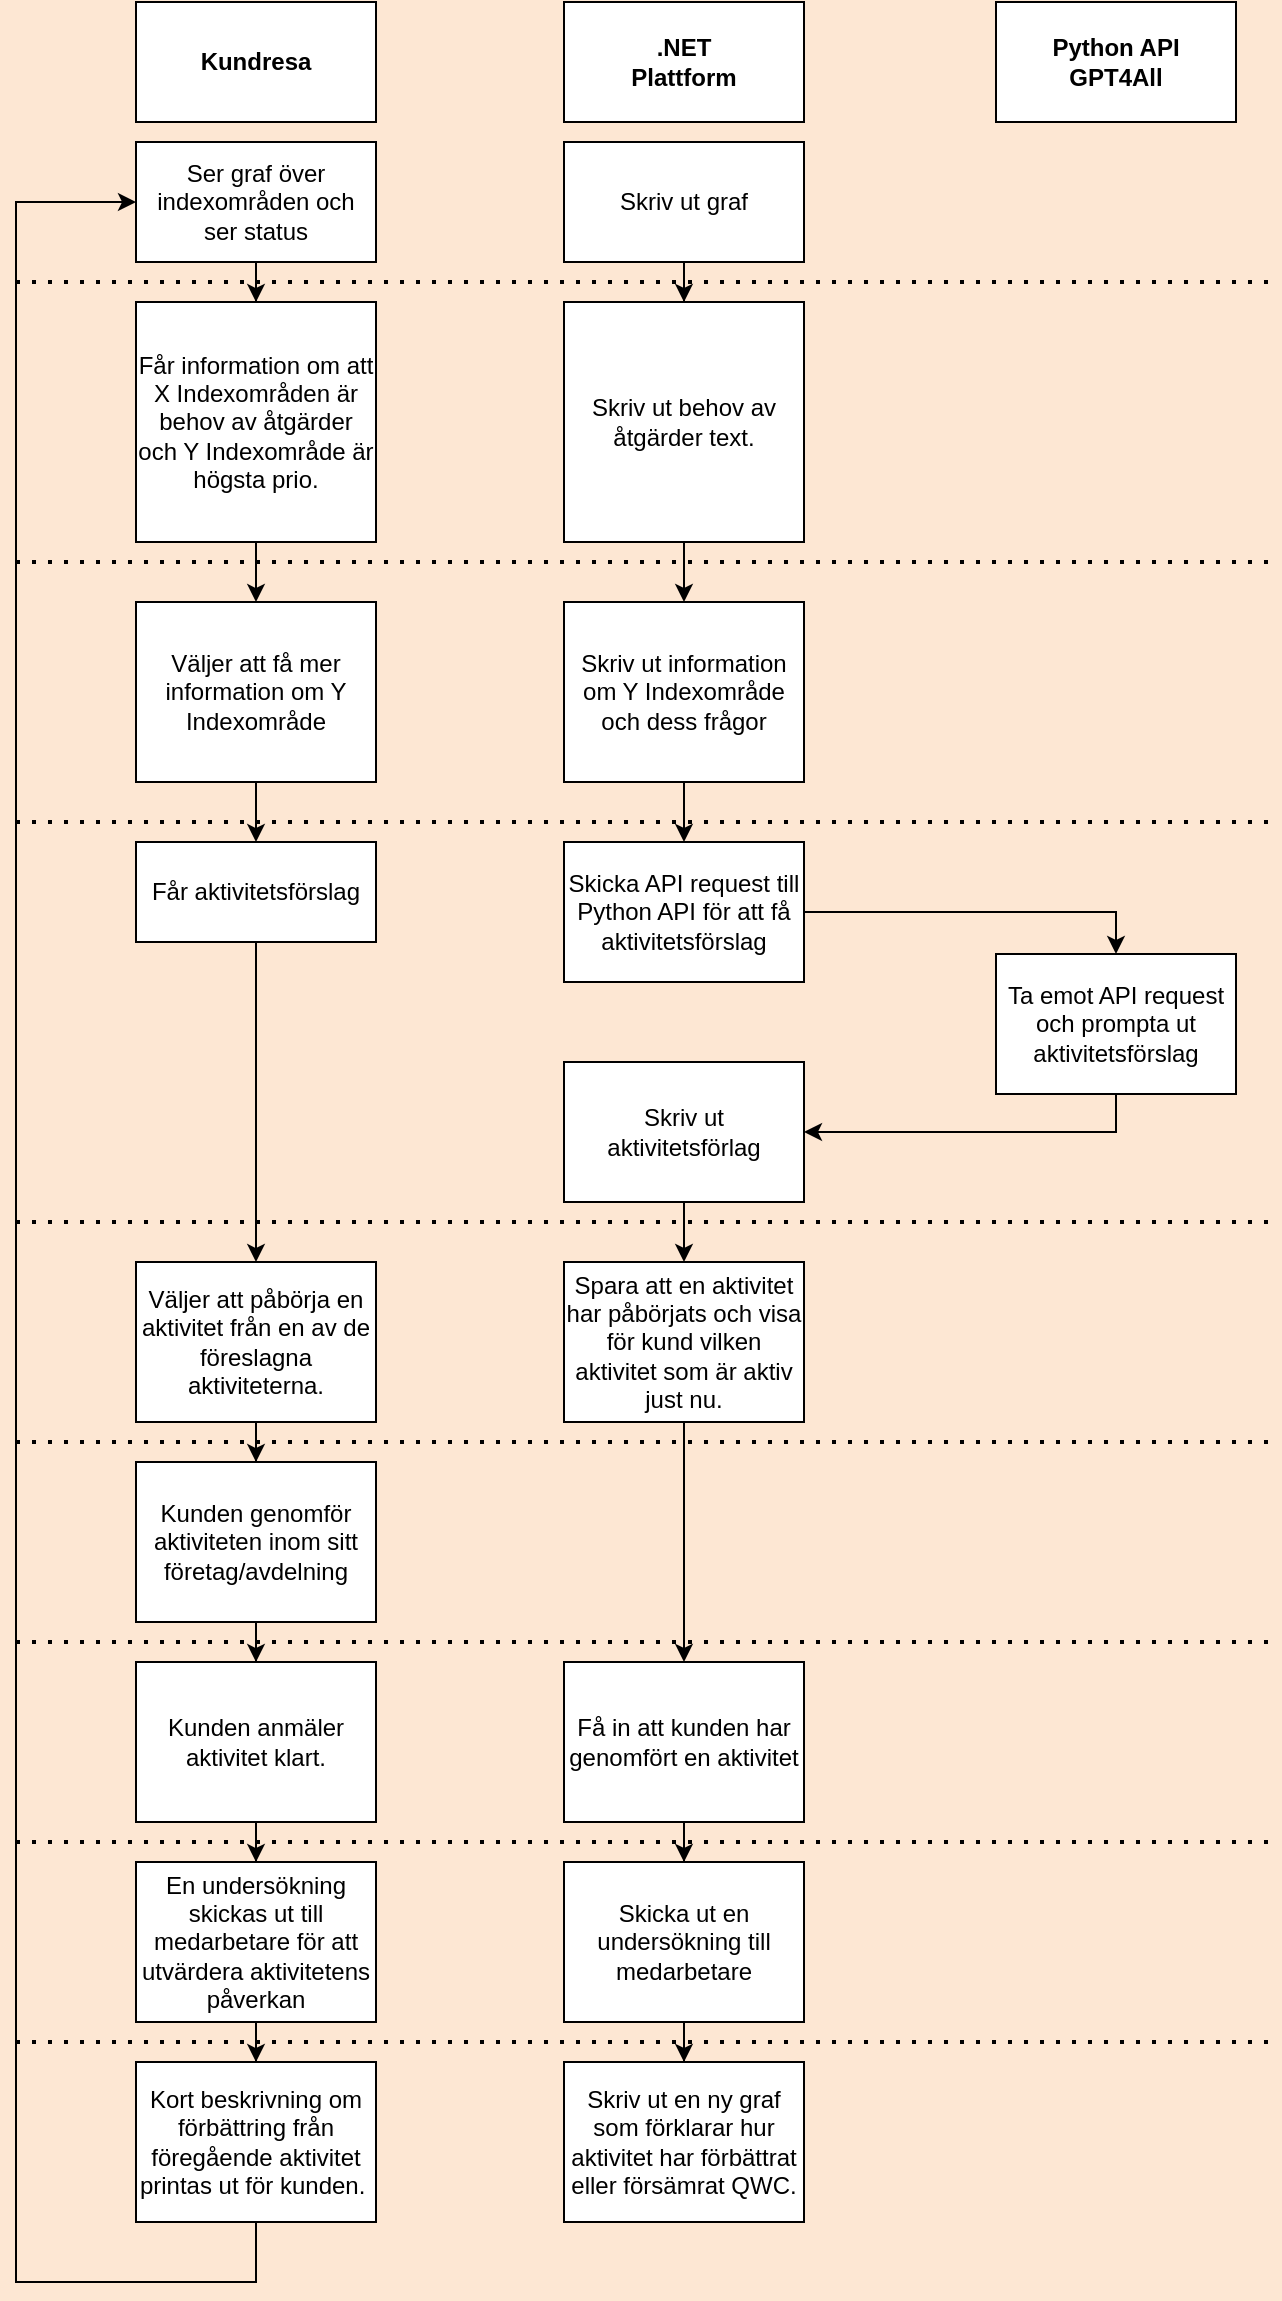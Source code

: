 <mxfile version="24.8.4">
  <diagram name="Sida-1" id="YjGYsyqWT9ZH89FKcyrc">
    <mxGraphModel dx="1687" dy="2037" grid="1" gridSize="10" guides="1" tooltips="1" connect="1" arrows="1" fold="1" page="1" pageScale="1" pageWidth="827" pageHeight="1169" background="#FDE7D3" math="0" shadow="0">
      <root>
        <mxCell id="0" />
        <mxCell id="1" parent="0" />
        <mxCell id="9k6aByeFqtZ1_OdOQNtN-1" value=".NET&lt;div&gt;Plattform&lt;/div&gt;" style="rounded=0;whiteSpace=wrap;html=1;fontStyle=1" vertex="1" parent="1">
          <mxGeometry x="354" y="-1060" width="120" height="60" as="geometry" />
        </mxCell>
        <mxCell id="9k6aByeFqtZ1_OdOQNtN-2" value="Python API&lt;div&gt;&lt;span style=&quot;background-color: initial;&quot;&gt;GPT4All&lt;/span&gt;&lt;/div&gt;" style="rounded=0;whiteSpace=wrap;html=1;fontStyle=1" vertex="1" parent="1">
          <mxGeometry x="570" y="-1060" width="120" height="60" as="geometry" />
        </mxCell>
        <mxCell id="9k6aByeFqtZ1_OdOQNtN-3" value="Kundresa" style="rounded=0;whiteSpace=wrap;html=1;fontStyle=1" vertex="1" parent="1">
          <mxGeometry x="140" y="-1060" width="120" height="60" as="geometry" />
        </mxCell>
        <mxCell id="9k6aByeFqtZ1_OdOQNtN-12" value="" style="edgeStyle=orthogonalEdgeStyle;rounded=0;orthogonalLoop=1;jettySize=auto;html=1;" edge="1" parent="1" source="9k6aByeFqtZ1_OdOQNtN-6" target="9k6aByeFqtZ1_OdOQNtN-7">
          <mxGeometry relative="1" as="geometry" />
        </mxCell>
        <mxCell id="9k6aByeFqtZ1_OdOQNtN-6" value="Ser graf över indexområden och ser status" style="rounded=0;whiteSpace=wrap;html=1;" vertex="1" parent="1">
          <mxGeometry x="140" y="-990" width="120" height="60" as="geometry" />
        </mxCell>
        <mxCell id="9k6aByeFqtZ1_OdOQNtN-11" value="" style="edgeStyle=orthogonalEdgeStyle;rounded=0;orthogonalLoop=1;jettySize=auto;html=1;" edge="1" parent="1" source="9k6aByeFqtZ1_OdOQNtN-7" target="9k6aByeFqtZ1_OdOQNtN-8">
          <mxGeometry relative="1" as="geometry" />
        </mxCell>
        <mxCell id="9k6aByeFqtZ1_OdOQNtN-7" value="Får information om att X Indexområden är behov av åtgärder och Y Indexområde är högsta prio." style="rounded=0;whiteSpace=wrap;html=1;" vertex="1" parent="1">
          <mxGeometry x="140" y="-910" width="120" height="120" as="geometry" />
        </mxCell>
        <mxCell id="9k6aByeFqtZ1_OdOQNtN-10" value="" style="edgeStyle=orthogonalEdgeStyle;rounded=0;orthogonalLoop=1;jettySize=auto;html=1;" edge="1" parent="1" source="9k6aByeFqtZ1_OdOQNtN-8" target="9k6aByeFqtZ1_OdOQNtN-9">
          <mxGeometry relative="1" as="geometry" />
        </mxCell>
        <mxCell id="9k6aByeFqtZ1_OdOQNtN-8" value="Väljer att få mer information om Y Indexområde" style="rounded=0;whiteSpace=wrap;html=1;" vertex="1" parent="1">
          <mxGeometry x="140" y="-760" width="120" height="90" as="geometry" />
        </mxCell>
        <mxCell id="9k6aByeFqtZ1_OdOQNtN-14" value="" style="edgeStyle=orthogonalEdgeStyle;rounded=0;orthogonalLoop=1;jettySize=auto;html=1;" edge="1" parent="1" source="9k6aByeFqtZ1_OdOQNtN-9" target="9k6aByeFqtZ1_OdOQNtN-13">
          <mxGeometry relative="1" as="geometry" />
        </mxCell>
        <mxCell id="9k6aByeFqtZ1_OdOQNtN-9" value="Får aktivitetsförslag" style="rounded=0;whiteSpace=wrap;html=1;" vertex="1" parent="1">
          <mxGeometry x="140" y="-640" width="120" height="50" as="geometry" />
        </mxCell>
        <mxCell id="9k6aByeFqtZ1_OdOQNtN-23" value="" style="edgeStyle=orthogonalEdgeStyle;rounded=0;orthogonalLoop=1;jettySize=auto;html=1;" edge="1" parent="1" source="9k6aByeFqtZ1_OdOQNtN-13" target="9k6aByeFqtZ1_OdOQNtN-22">
          <mxGeometry relative="1" as="geometry" />
        </mxCell>
        <mxCell id="9k6aByeFqtZ1_OdOQNtN-13" value="Väljer att påbörja en aktivitet från en av de föreslagna aktiviteterna." style="rounded=0;whiteSpace=wrap;html=1;" vertex="1" parent="1">
          <mxGeometry x="140" y="-430" width="120" height="80" as="geometry" />
        </mxCell>
        <mxCell id="9k6aByeFqtZ1_OdOQNtN-26" style="edgeStyle=orthogonalEdgeStyle;rounded=0;orthogonalLoop=1;jettySize=auto;html=1;" edge="1" parent="1" source="9k6aByeFqtZ1_OdOQNtN-22" target="9k6aByeFqtZ1_OdOQNtN-24">
          <mxGeometry relative="1" as="geometry" />
        </mxCell>
        <mxCell id="9k6aByeFqtZ1_OdOQNtN-22" value="Kunden genomför aktiviteten inom sitt företag/avdelning" style="rounded=0;whiteSpace=wrap;html=1;" vertex="1" parent="1">
          <mxGeometry x="140" y="-330" width="120" height="80" as="geometry" />
        </mxCell>
        <mxCell id="9k6aByeFqtZ1_OdOQNtN-28" value="" style="edgeStyle=orthogonalEdgeStyle;rounded=0;orthogonalLoop=1;jettySize=auto;html=1;" edge="1" parent="1" source="9k6aByeFqtZ1_OdOQNtN-24" target="9k6aByeFqtZ1_OdOQNtN-27">
          <mxGeometry relative="1" as="geometry" />
        </mxCell>
        <mxCell id="9k6aByeFqtZ1_OdOQNtN-24" value="Kunden anmäler aktivitet klart." style="rounded=0;whiteSpace=wrap;html=1;" vertex="1" parent="1">
          <mxGeometry x="140" y="-230" width="120" height="80" as="geometry" />
        </mxCell>
        <mxCell id="9k6aByeFqtZ1_OdOQNtN-30" value="" style="edgeStyle=orthogonalEdgeStyle;rounded=0;orthogonalLoop=1;jettySize=auto;html=1;" edge="1" parent="1" source="9k6aByeFqtZ1_OdOQNtN-27" target="9k6aByeFqtZ1_OdOQNtN-29">
          <mxGeometry relative="1" as="geometry" />
        </mxCell>
        <mxCell id="9k6aByeFqtZ1_OdOQNtN-27" value="En undersökning skickas ut till medarbetare för att utvärdera aktivitetens påverkan" style="rounded=0;whiteSpace=wrap;html=1;" vertex="1" parent="1">
          <mxGeometry x="140" y="-130" width="120" height="80" as="geometry" />
        </mxCell>
        <mxCell id="9k6aByeFqtZ1_OdOQNtN-34" value="" style="edgeStyle=orthogonalEdgeStyle;rounded=0;orthogonalLoop=1;jettySize=auto;html=1;entryX=0;entryY=0.5;entryDx=0;entryDy=0;exitX=0.5;exitY=1;exitDx=0;exitDy=0;" edge="1" parent="1" source="9k6aByeFqtZ1_OdOQNtN-29" target="9k6aByeFqtZ1_OdOQNtN-6">
          <mxGeometry relative="1" as="geometry">
            <mxPoint x="110" y="115" as="sourcePoint" />
            <mxPoint x="50" y="-690" as="targetPoint" />
            <Array as="points">
              <mxPoint x="200" y="80" />
              <mxPoint x="80" y="80" />
              <mxPoint x="80" y="-960" />
            </Array>
          </mxGeometry>
        </mxCell>
        <mxCell id="9k6aByeFqtZ1_OdOQNtN-29" value="Kort beskrivning om förbättring från föregående aktivitet printas ut för kunden.&amp;nbsp;" style="rounded=0;whiteSpace=wrap;html=1;" vertex="1" parent="1">
          <mxGeometry x="140" y="-30" width="120" height="80" as="geometry" />
        </mxCell>
        <mxCell id="9k6aByeFqtZ1_OdOQNtN-40" value="" style="edgeStyle=orthogonalEdgeStyle;rounded=0;orthogonalLoop=1;jettySize=auto;html=1;" edge="1" parent="1" source="9k6aByeFqtZ1_OdOQNtN-35" target="9k6aByeFqtZ1_OdOQNtN-36">
          <mxGeometry relative="1" as="geometry" />
        </mxCell>
        <mxCell id="9k6aByeFqtZ1_OdOQNtN-35" value="Skriv ut graf" style="rounded=0;whiteSpace=wrap;html=1;" vertex="1" parent="1">
          <mxGeometry x="354" y="-990" width="120" height="60" as="geometry" />
        </mxCell>
        <mxCell id="9k6aByeFqtZ1_OdOQNtN-42" value="" style="edgeStyle=orthogonalEdgeStyle;rounded=0;orthogonalLoop=1;jettySize=auto;html=1;" edge="1" parent="1" source="9k6aByeFqtZ1_OdOQNtN-36" target="9k6aByeFqtZ1_OdOQNtN-41">
          <mxGeometry relative="1" as="geometry" />
        </mxCell>
        <mxCell id="9k6aByeFqtZ1_OdOQNtN-36" value="Skriv ut behov av åtgärder text." style="rounded=0;whiteSpace=wrap;html=1;" vertex="1" parent="1">
          <mxGeometry x="354" y="-910" width="120" height="120" as="geometry" />
        </mxCell>
        <mxCell id="9k6aByeFqtZ1_OdOQNtN-44" value="" style="edgeStyle=orthogonalEdgeStyle;rounded=0;orthogonalLoop=1;jettySize=auto;html=1;" edge="1" parent="1" source="9k6aByeFqtZ1_OdOQNtN-41" target="9k6aByeFqtZ1_OdOQNtN-43">
          <mxGeometry relative="1" as="geometry" />
        </mxCell>
        <mxCell id="9k6aByeFqtZ1_OdOQNtN-41" value="Skriv ut information om Y Indexområde och dess frågor" style="rounded=0;whiteSpace=wrap;html=1;" vertex="1" parent="1">
          <mxGeometry x="354" y="-760" width="120" height="90" as="geometry" />
        </mxCell>
        <mxCell id="9k6aByeFqtZ1_OdOQNtN-47" style="edgeStyle=orthogonalEdgeStyle;rounded=0;orthogonalLoop=1;jettySize=auto;html=1;entryX=0.5;entryY=0;entryDx=0;entryDy=0;" edge="1" parent="1" source="9k6aByeFqtZ1_OdOQNtN-43" target="9k6aByeFqtZ1_OdOQNtN-46">
          <mxGeometry relative="1" as="geometry" />
        </mxCell>
        <mxCell id="9k6aByeFqtZ1_OdOQNtN-43" value="Skicka API request till Python API för att få aktivitetsförslag" style="rounded=0;whiteSpace=wrap;html=1;" vertex="1" parent="1">
          <mxGeometry x="354" y="-640" width="120" height="70" as="geometry" />
        </mxCell>
        <mxCell id="9k6aByeFqtZ1_OdOQNtN-51" value="" style="edgeStyle=orthogonalEdgeStyle;rounded=0;orthogonalLoop=1;jettySize=auto;html=1;" edge="1" parent="1" source="9k6aByeFqtZ1_OdOQNtN-45" target="9k6aByeFqtZ1_OdOQNtN-50">
          <mxGeometry relative="1" as="geometry" />
        </mxCell>
        <mxCell id="9k6aByeFqtZ1_OdOQNtN-45" value="Skriv ut aktivitetsförlag" style="rounded=0;whiteSpace=wrap;html=1;" vertex="1" parent="1">
          <mxGeometry x="354" y="-530" width="120" height="70" as="geometry" />
        </mxCell>
        <mxCell id="9k6aByeFqtZ1_OdOQNtN-49" style="edgeStyle=orthogonalEdgeStyle;rounded=0;orthogonalLoop=1;jettySize=auto;html=1;entryX=1;entryY=0.5;entryDx=0;entryDy=0;" edge="1" parent="1" source="9k6aByeFqtZ1_OdOQNtN-46" target="9k6aByeFqtZ1_OdOQNtN-45">
          <mxGeometry relative="1" as="geometry">
            <Array as="points">
              <mxPoint x="630" y="-495" />
            </Array>
          </mxGeometry>
        </mxCell>
        <mxCell id="9k6aByeFqtZ1_OdOQNtN-46" value="Ta emot API request och prompta ut aktivitetsförslag" style="rounded=0;whiteSpace=wrap;html=1;" vertex="1" parent="1">
          <mxGeometry x="570" y="-584" width="120" height="70" as="geometry" />
        </mxCell>
        <mxCell id="9k6aByeFqtZ1_OdOQNtN-53" value="" style="edgeStyle=orthogonalEdgeStyle;rounded=0;orthogonalLoop=1;jettySize=auto;html=1;" edge="1" parent="1" source="9k6aByeFqtZ1_OdOQNtN-50" target="9k6aByeFqtZ1_OdOQNtN-52">
          <mxGeometry relative="1" as="geometry" />
        </mxCell>
        <mxCell id="9k6aByeFqtZ1_OdOQNtN-50" value="Spara att en aktivitet har påbörjats och visa för kund vilken aktivitet som är aktiv just nu." style="rounded=0;whiteSpace=wrap;html=1;" vertex="1" parent="1">
          <mxGeometry x="354" y="-430" width="120" height="80" as="geometry" />
        </mxCell>
        <mxCell id="9k6aByeFqtZ1_OdOQNtN-55" value="" style="edgeStyle=orthogonalEdgeStyle;rounded=0;orthogonalLoop=1;jettySize=auto;html=1;" edge="1" parent="1" source="9k6aByeFqtZ1_OdOQNtN-52" target="9k6aByeFqtZ1_OdOQNtN-54">
          <mxGeometry relative="1" as="geometry" />
        </mxCell>
        <mxCell id="9k6aByeFqtZ1_OdOQNtN-52" value="Få in att kunden har genomfört en aktivitet" style="rounded=0;whiteSpace=wrap;html=1;" vertex="1" parent="1">
          <mxGeometry x="354" y="-230" width="120" height="80" as="geometry" />
        </mxCell>
        <mxCell id="9k6aByeFqtZ1_OdOQNtN-57" value="" style="edgeStyle=orthogonalEdgeStyle;rounded=0;orthogonalLoop=1;jettySize=auto;html=1;" edge="1" parent="1" source="9k6aByeFqtZ1_OdOQNtN-54" target="9k6aByeFqtZ1_OdOQNtN-56">
          <mxGeometry relative="1" as="geometry" />
        </mxCell>
        <mxCell id="9k6aByeFqtZ1_OdOQNtN-54" value="Skicka ut en undersökning till medarbetare" style="rounded=0;whiteSpace=wrap;html=1;" vertex="1" parent="1">
          <mxGeometry x="354" y="-130" width="120" height="80" as="geometry" />
        </mxCell>
        <mxCell id="9k6aByeFqtZ1_OdOQNtN-56" value="Skriv ut en ny graf som förklarar hur aktivitet har förbättrat eller försämrat QWC." style="rounded=0;whiteSpace=wrap;html=1;" vertex="1" parent="1">
          <mxGeometry x="354" y="-30" width="120" height="80" as="geometry" />
        </mxCell>
        <mxCell id="9k6aByeFqtZ1_OdOQNtN-58" value="" style="endArrow=none;dashed=1;html=1;dashPattern=1 3;strokeWidth=2;rounded=0;" edge="1" parent="1">
          <mxGeometry width="50" height="50" relative="1" as="geometry">
            <mxPoint x="80" y="-920" as="sourcePoint" />
            <mxPoint x="710" y="-920" as="targetPoint" />
          </mxGeometry>
        </mxCell>
        <mxCell id="9k6aByeFqtZ1_OdOQNtN-59" value="" style="endArrow=none;dashed=1;html=1;dashPattern=1 3;strokeWidth=2;rounded=0;" edge="1" parent="1">
          <mxGeometry width="50" height="50" relative="1" as="geometry">
            <mxPoint x="80" y="-780" as="sourcePoint" />
            <mxPoint x="710" y="-780" as="targetPoint" />
          </mxGeometry>
        </mxCell>
        <mxCell id="9k6aByeFqtZ1_OdOQNtN-60" value="" style="endArrow=none;dashed=1;html=1;dashPattern=1 3;strokeWidth=2;rounded=0;" edge="1" parent="1">
          <mxGeometry width="50" height="50" relative="1" as="geometry">
            <mxPoint x="80" y="-650" as="sourcePoint" />
            <mxPoint x="710" y="-650" as="targetPoint" />
          </mxGeometry>
        </mxCell>
        <mxCell id="9k6aByeFqtZ1_OdOQNtN-61" value="" style="endArrow=none;dashed=1;html=1;dashPattern=1 3;strokeWidth=2;rounded=0;" edge="1" parent="1">
          <mxGeometry width="50" height="50" relative="1" as="geometry">
            <mxPoint x="80" y="-450" as="sourcePoint" />
            <mxPoint x="710" y="-450" as="targetPoint" />
          </mxGeometry>
        </mxCell>
        <mxCell id="9k6aByeFqtZ1_OdOQNtN-62" value="" style="endArrow=none;dashed=1;html=1;dashPattern=1 3;strokeWidth=2;rounded=0;" edge="1" parent="1">
          <mxGeometry width="50" height="50" relative="1" as="geometry">
            <mxPoint x="80" y="-340" as="sourcePoint" />
            <mxPoint x="710" y="-340" as="targetPoint" />
          </mxGeometry>
        </mxCell>
        <mxCell id="9k6aByeFqtZ1_OdOQNtN-63" value="" style="endArrow=none;dashed=1;html=1;dashPattern=1 3;strokeWidth=2;rounded=0;" edge="1" parent="1">
          <mxGeometry width="50" height="50" relative="1" as="geometry">
            <mxPoint x="80" y="-240" as="sourcePoint" />
            <mxPoint x="710" y="-240" as="targetPoint" />
          </mxGeometry>
        </mxCell>
        <mxCell id="9k6aByeFqtZ1_OdOQNtN-64" value="" style="endArrow=none;dashed=1;html=1;dashPattern=1 3;strokeWidth=2;rounded=0;" edge="1" parent="1">
          <mxGeometry width="50" height="50" relative="1" as="geometry">
            <mxPoint x="80" y="-140" as="sourcePoint" />
            <mxPoint x="710" y="-140" as="targetPoint" />
          </mxGeometry>
        </mxCell>
        <mxCell id="9k6aByeFqtZ1_OdOQNtN-65" value="" style="endArrow=none;dashed=1;html=1;dashPattern=1 3;strokeWidth=2;rounded=0;" edge="1" parent="1">
          <mxGeometry width="50" height="50" relative="1" as="geometry">
            <mxPoint x="80" y="-40" as="sourcePoint" />
            <mxPoint x="710" y="-40" as="targetPoint" />
          </mxGeometry>
        </mxCell>
      </root>
    </mxGraphModel>
  </diagram>
</mxfile>
